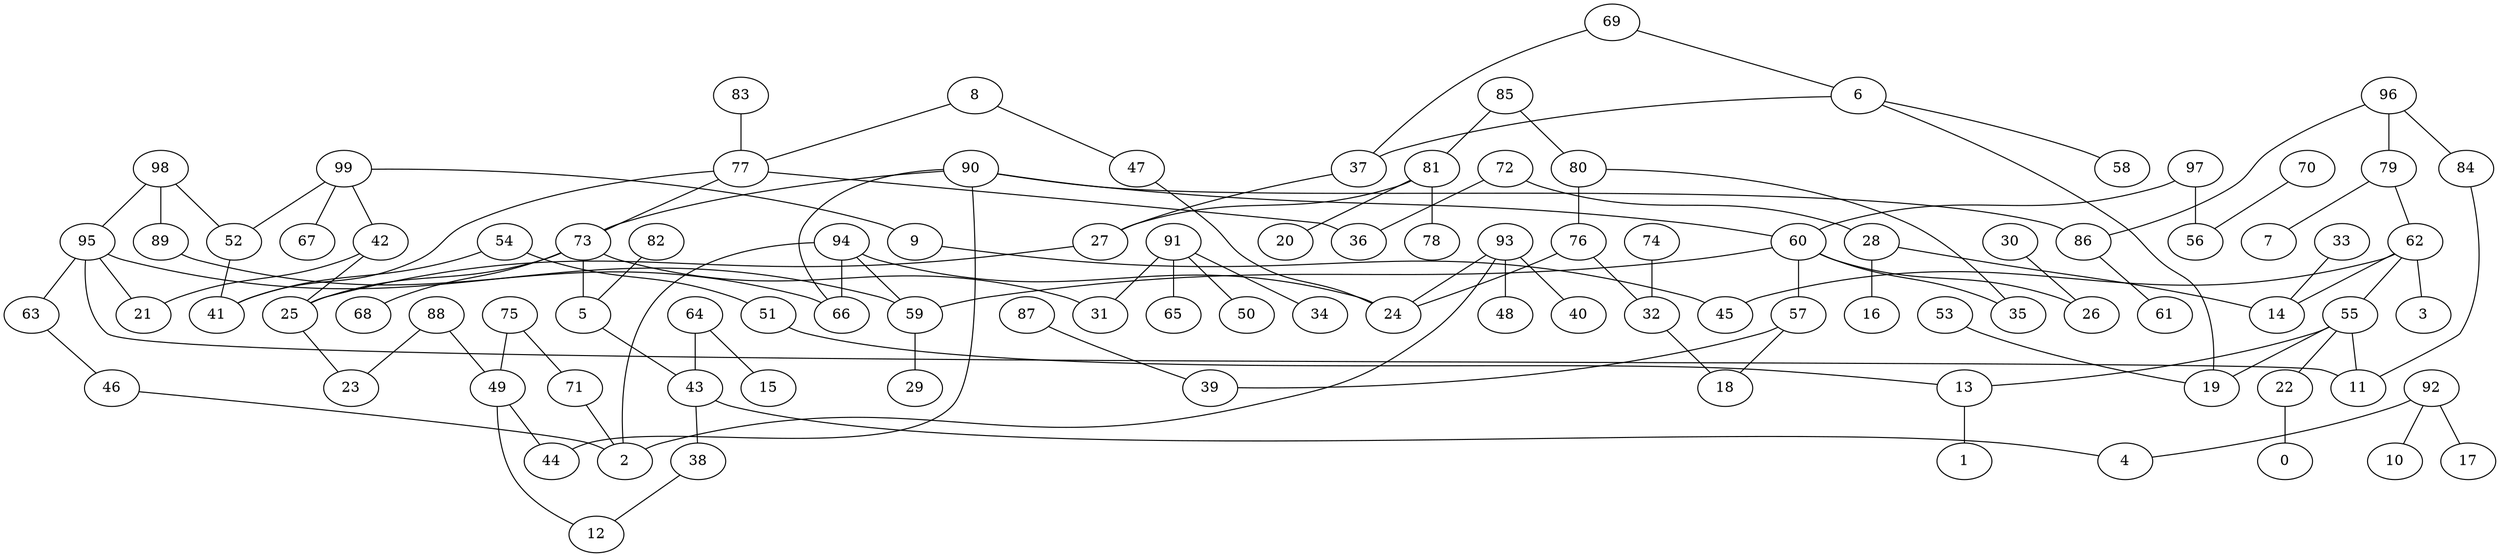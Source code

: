 digraph GG_graph {

subgraph G_graph {
edge [color = black]
"72" -> "28" [dir = none]
"9" -> "45" [dir = none]
"82" -> "5" [dir = none]
"76" -> "24" [dir = none]
"87" -> "39" [dir = none]
"97" -> "56" [dir = none]
"97" -> "60" [dir = none]
"98" -> "89" [dir = none]
"54" -> "51" [dir = none]
"46" -> "2" [dir = none]
"28" -> "16" [dir = none]
"28" -> "14" [dir = none]
"89" -> "66" [dir = none]
"71" -> "2" [dir = none]
"88" -> "23" [dir = none]
"88" -> "49" [dir = none]
"70" -> "56" [dir = none]
"42" -> "25" [dir = none]
"49" -> "44" [dir = none]
"80" -> "35" [dir = none]
"79" -> "7" [dir = none]
"79" -> "62" [dir = none]
"74" -> "32" [dir = none]
"13" -> "1" [dir = none]
"99" -> "52" [dir = none]
"99" -> "67" [dir = none]
"99" -> "42" [dir = none]
"60" -> "57" [dir = none]
"60" -> "26" [dir = none]
"60" -> "35" [dir = none]
"60" -> "59" [dir = none]
"57" -> "18" [dir = none]
"57" -> "39" [dir = none]
"92" -> "10" [dir = none]
"92" -> "17" [dir = none]
"92" -> "4" [dir = none]
"75" -> "71" [dir = none]
"75" -> "49" [dir = none]
"73" -> "31" [dir = none]
"73" -> "25" [dir = none]
"73" -> "68" [dir = none]
"73" -> "5" [dir = none]
"91" -> "65" [dir = none]
"91" -> "50" [dir = none]
"91" -> "34" [dir = none]
"91" -> "31" [dir = none]
"94" -> "66" [dir = none]
"94" -> "24" [dir = none]
"94" -> "59" [dir = none]
"8" -> "47" [dir = none]
"27" -> "25" [dir = none]
"90" -> "44" [dir = none]
"90" -> "86" [dir = none]
"90" -> "73" [dir = none]
"90" -> "60" [dir = none]
"86" -> "61" [dir = none]
"55" -> "22" [dir = none]
"55" -> "19" [dir = none]
"55" -> "13" [dir = none]
"55" -> "11" [dir = none]
"62" -> "3" [dir = none]
"62" -> "45" [dir = none]
"62" -> "14" [dir = none]
"62" -> "55" [dir = none]
"5" -> "43" [dir = none]
"59" -> "29" [dir = none]
"77" -> "41" [dir = none]
"77" -> "36" [dir = none]
"77" -> "73" [dir = none]
"93" -> "48" [dir = none]
"93" -> "40" [dir = none]
"93" -> "24" [dir = none]
"33" -> "14" [dir = none]
"6" -> "58" [dir = none]
"6" -> "19" [dir = none]
"30" -> "26" [dir = none]
"84" -> "11" [dir = none]
"83" -> "77" [dir = none]
"64" -> "15" [dir = none]
"64" -> "43" [dir = none]
"32" -> "18" [dir = none]
"53" -> "19" [dir = none]
"69" -> "37" [dir = none]
"69" -> "6" [dir = none]
"95" -> "63" [dir = none]
"95" -> "21" [dir = none]
"95" -> "11" [dir = none]
"95" -> "59" [dir = none]
"81" -> "20" [dir = none]
"81" -> "78" [dir = none]
"81" -> "27" [dir = none]
"38" -> "12" [dir = none]
"51" -> "13" [dir = none]
"85" -> "81" [dir = none]
"22" -> "0" [dir = none]
"96" -> "86" [dir = none]
"43" -> "38" [dir = none]
"43" -> "4" [dir = none]
"47" -> "24" [dir = none]
"49" -> "12" [dir = none]
"6" -> "37" [dir = none]
"52" -> "41" [dir = none]
"54" -> "41" [dir = none]
"76" -> "32" [dir = none]
"80" -> "76" [dir = none]
"96" -> "84" [dir = none]
"90" -> "66" [dir = none]
"37" -> "27" [dir = none]
"98" -> "95" [dir = none]
"8" -> "77" [dir = none]
"96" -> "79" [dir = none]
"98" -> "52" [dir = none]
"99" -> "9" [dir = none]
"72" -> "36" [dir = none]
"94" -> "2" [dir = none]
"25" -> "23" [dir = none]
"85" -> "80" [dir = none]
"63" -> "46" [dir = none]
"42" -> "21" [dir = none]
"93" -> "2" [dir = none]
}

}
